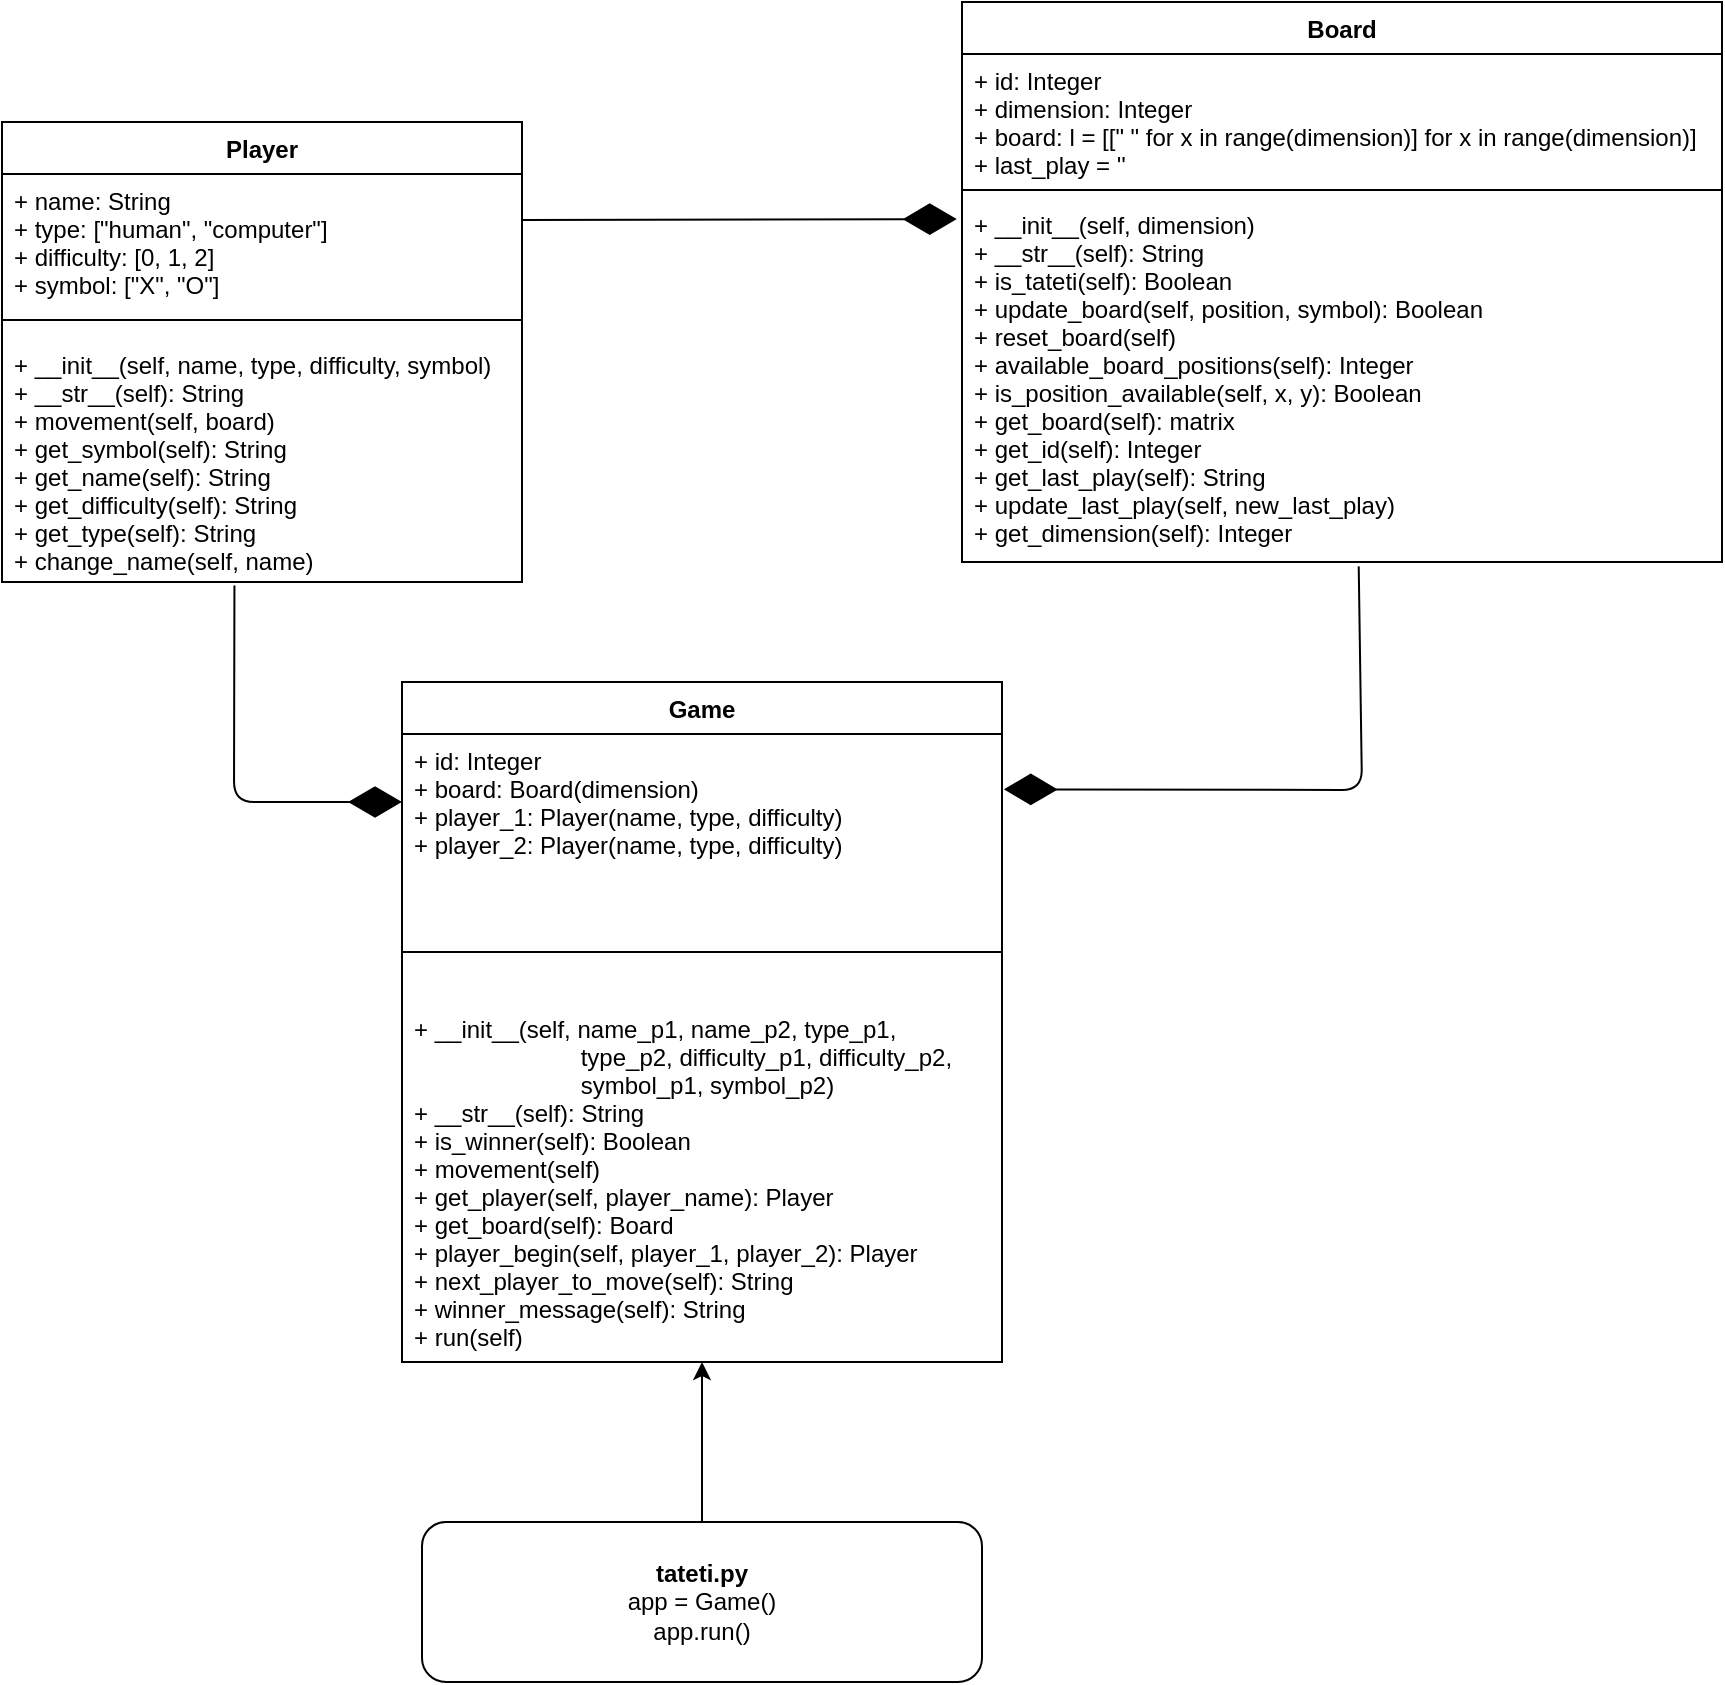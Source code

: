 <mxfile version="13.1.3" type="device"><diagram id="C5RBs43oDa-KdzZeNtuy" name="tateti"><mxGraphModel dx="974" dy="427" grid="1" gridSize="10" guides="1" tooltips="1" connect="1" arrows="1" fold="1" page="1" pageScale="1" pageWidth="827" pageHeight="1169" math="0" shadow="0"><root><mxCell id="WIyWlLk6GJQsqaUBKTNV-0"/><mxCell id="WIyWlLk6GJQsqaUBKTNV-1" parent="WIyWlLk6GJQsqaUBKTNV-0"/><mxCell id="QFZzDFkDZshgLPWlq0mf-12" value="Player" style="swimlane;fontStyle=1;align=center;verticalAlign=top;childLayout=stackLayout;horizontal=1;startSize=26;horizontalStack=0;resizeParent=1;resizeParentMax=0;resizeLast=0;collapsible=1;marginBottom=0;" parent="WIyWlLk6GJQsqaUBKTNV-1" vertex="1"><mxGeometry x="190" y="110" width="260" height="230" as="geometry"/></mxCell><mxCell id="QFZzDFkDZshgLPWlq0mf-13" value="+ name: String&#10;+ type: [&quot;human&quot;, &quot;computer&quot;]&#10;+ difficulty: [0, 1, 2]&#10;+ symbol: [&quot;X&quot;, &quot;O&quot;]" style="text;strokeColor=none;fillColor=none;align=left;verticalAlign=top;spacingLeft=4;spacingRight=4;overflow=hidden;rotatable=0;points=[[0,0.5],[1,0.5]];portConstraint=eastwest;" parent="QFZzDFkDZshgLPWlq0mf-12" vertex="1"><mxGeometry y="26" width="260" height="64" as="geometry"/></mxCell><mxCell id="QFZzDFkDZshgLPWlq0mf-14" value="" style="line;strokeWidth=1;fillColor=none;align=left;verticalAlign=middle;spacingTop=-1;spacingLeft=3;spacingRight=3;rotatable=0;labelPosition=right;points=[];portConstraint=eastwest;" parent="QFZzDFkDZshgLPWlq0mf-12" vertex="1"><mxGeometry y="90" width="260" height="18" as="geometry"/></mxCell><mxCell id="QFZzDFkDZshgLPWlq0mf-15" value="+ __init__(self, name, type, difficulty, symbol)&#10;+ __str__(self): String&#10;+ movement(self, board)&#10;+ get_symbol(self): String&#10;+ get_name(self): String&#10;+ get_difficulty(self): String&#10;+ get_type(self): String&#10;+ change_name(self, name)" style="text;strokeColor=none;fillColor=none;align=left;verticalAlign=top;spacingLeft=4;spacingRight=4;overflow=hidden;rotatable=0;points=[[0,0.5],[1,0.5]];portConstraint=eastwest;" parent="QFZzDFkDZshgLPWlq0mf-12" vertex="1"><mxGeometry y="108" width="260" height="122" as="geometry"/></mxCell><mxCell id="QFZzDFkDZshgLPWlq0mf-8" value="Board" style="swimlane;fontStyle=1;align=center;verticalAlign=top;childLayout=stackLayout;horizontal=1;startSize=26;horizontalStack=0;resizeParent=1;resizeParentMax=0;resizeLast=0;collapsible=1;marginBottom=0;" parent="WIyWlLk6GJQsqaUBKTNV-1" vertex="1"><mxGeometry x="670" y="50" width="380" height="280" as="geometry"/></mxCell><mxCell id="QFZzDFkDZshgLPWlq0mf-9" value="+ id: Integer&#10;+ dimension: Integer&#10;+ board: l = [[&quot; &quot; for x in range(dimension)] for x in range(dimension)]&#10;+ last_play = ''" style="text;strokeColor=none;fillColor=none;align=left;verticalAlign=top;spacingLeft=4;spacingRight=4;overflow=hidden;rotatable=0;points=[[0,0.5],[1,0.5]];portConstraint=eastwest;" parent="QFZzDFkDZshgLPWlq0mf-8" vertex="1"><mxGeometry y="26" width="380" height="64" as="geometry"/></mxCell><mxCell id="QFZzDFkDZshgLPWlq0mf-10" value="" style="line;strokeWidth=1;fillColor=none;align=left;verticalAlign=middle;spacingTop=-1;spacingLeft=3;spacingRight=3;rotatable=0;labelPosition=right;points=[];portConstraint=eastwest;" parent="QFZzDFkDZshgLPWlq0mf-8" vertex="1"><mxGeometry y="90" width="380" height="8" as="geometry"/></mxCell><mxCell id="QFZzDFkDZshgLPWlq0mf-11" value="+ __init__(self, dimension)&#10;+ __str__(self): String&#10;+ is_tateti(self): Boolean&#10;+ update_board(self, position, symbol): Boolean&#10;+ reset_board(self)&#10;+ available_board_positions(self): Integer&#10;+ is_position_available(self, x, y): Boolean&#10;+ get_board(self): matrix&#10;+ get_id(self): Integer&#10;+ get_last_play(self): String&#10;+ update_last_play(self, new_last_play)&#10;+ get_dimension(self): Integer" style="text;strokeColor=none;fillColor=none;align=left;verticalAlign=top;spacingLeft=4;spacingRight=4;overflow=hidden;rotatable=0;points=[[0,0.5],[1,0.5]];portConstraint=eastwest;" parent="QFZzDFkDZshgLPWlq0mf-8" vertex="1"><mxGeometry y="98" width="380" height="182" as="geometry"/></mxCell><mxCell id="QFZzDFkDZshgLPWlq0mf-16" value="Game" style="swimlane;fontStyle=1;align=center;verticalAlign=top;childLayout=stackLayout;horizontal=1;startSize=26;horizontalStack=0;resizeParent=1;resizeParentMax=0;resizeLast=0;collapsible=1;marginBottom=0;" parent="WIyWlLk6GJQsqaUBKTNV-1" vertex="1"><mxGeometry x="390" y="390" width="300" height="340" as="geometry"/></mxCell><mxCell id="QFZzDFkDZshgLPWlq0mf-17" value="+ id: Integer&#10;+ board: Board(dimension)&#10;+ player_1: Player(name, type, difficulty)&#10;+ player_2: Player(name, type, difficulty)" style="text;strokeColor=none;fillColor=none;align=left;verticalAlign=top;spacingLeft=4;spacingRight=4;overflow=hidden;rotatable=0;points=[[0,0.5],[1,0.5]];portConstraint=eastwest;" parent="QFZzDFkDZshgLPWlq0mf-16" vertex="1"><mxGeometry y="26" width="300" height="84" as="geometry"/></mxCell><mxCell id="QFZzDFkDZshgLPWlq0mf-18" value="" style="line;strokeWidth=1;fillColor=none;align=left;verticalAlign=middle;spacingTop=-1;spacingLeft=3;spacingRight=3;rotatable=0;labelPosition=right;points=[];portConstraint=eastwest;" parent="QFZzDFkDZshgLPWlq0mf-16" vertex="1"><mxGeometry y="110" width="300" height="50" as="geometry"/></mxCell><mxCell id="QFZzDFkDZshgLPWlq0mf-19" value="+ __init__(self, name_p1, name_p2, type_p1,&#10;                         type_p2, difficulty_p1, difficulty_p2,&#10;                         symbol_p1, symbol_p2)&#10;+ __str__(self): String&#10;+ is_winner(self): Boolean&#10;+ movement(self)&#10;+ get_player(self, player_name): Player&#10;+ get_board(self): Board&#10;+ player_begin(self, player_1, player_2): Player&#10;+ next_player_to_move(self): String&#10;+ winner_message(self): String&#10;+ run(self)&#10;" style="text;strokeColor=none;fillColor=none;align=left;verticalAlign=top;spacingLeft=4;spacingRight=4;overflow=hidden;rotatable=0;points=[[0,0.5],[1,0.5]];portConstraint=eastwest;" parent="QFZzDFkDZshgLPWlq0mf-16" vertex="1"><mxGeometry y="160" width="300" height="180" as="geometry"/></mxCell><mxCell id="QFZzDFkDZshgLPWlq0mf-20" value="" style="endArrow=diamondThin;endFill=1;endSize=24;html=1;exitX=0.447;exitY=1.014;exitDx=0;exitDy=0;exitPerimeter=0;" parent="WIyWlLk6GJQsqaUBKTNV-1" source="QFZzDFkDZshgLPWlq0mf-15" edge="1"><mxGeometry width="160" relative="1" as="geometry"><mxPoint x="230" y="450" as="sourcePoint"/><mxPoint x="390" y="450" as="targetPoint"/><Array as="points"><mxPoint x="306" y="450"/></Array></mxGeometry></mxCell><mxCell id="QFZzDFkDZshgLPWlq0mf-21" value="" style="endArrow=diamondThin;endFill=1;endSize=24;html=1;exitX=0.522;exitY=1.012;exitDx=0;exitDy=0;exitPerimeter=0;entryX=1.003;entryY=0.329;entryDx=0;entryDy=0;entryPerimeter=0;" parent="WIyWlLk6GJQsqaUBKTNV-1" source="QFZzDFkDZshgLPWlq0mf-11" target="QFZzDFkDZshgLPWlq0mf-17" edge="1"><mxGeometry width="160" relative="1" as="geometry"><mxPoint x="870" y="350" as="sourcePoint"/><mxPoint x="1030" y="350" as="targetPoint"/><Array as="points"><mxPoint x="870" y="444"/></Array></mxGeometry></mxCell><mxCell id="QFZzDFkDZshgLPWlq0mf-22" value="" style="endArrow=diamondThin;endFill=1;endSize=24;html=1;entryX=-0.007;entryY=0.058;entryDx=0;entryDy=0;entryPerimeter=0;" parent="WIyWlLk6GJQsqaUBKTNV-1" target="QFZzDFkDZshgLPWlq0mf-11" edge="1"><mxGeometry width="160" relative="1" as="geometry"><mxPoint x="450" y="159" as="sourcePoint"/><mxPoint x="613" y="300" as="targetPoint"/><Array as="points"/></mxGeometry></mxCell><mxCell id="mxzxN2VmsdVATyvm2c5f-2" value="" style="edgeStyle=orthogonalEdgeStyle;rounded=0;orthogonalLoop=1;jettySize=auto;html=1;entryX=0.5;entryY=1;entryDx=0;entryDy=0;entryPerimeter=0;" parent="WIyWlLk6GJQsqaUBKTNV-1" source="mxzxN2VmsdVATyvm2c5f-0" target="QFZzDFkDZshgLPWlq0mf-19" edge="1"><mxGeometry relative="1" as="geometry"><mxPoint x="540" y="730" as="targetPoint"/></mxGeometry></mxCell><mxCell id="mxzxN2VmsdVATyvm2c5f-0" value="&lt;b&gt;tateti.py&lt;br&gt;&lt;/b&gt;app = Game()&lt;br&gt;app.run()" style="rounded=1;whiteSpace=wrap;html=1;" parent="WIyWlLk6GJQsqaUBKTNV-1" vertex="1"><mxGeometry x="400" y="810" width="280" height="80" as="geometry"/></mxCell></root></mxGraphModel></diagram></mxfile>